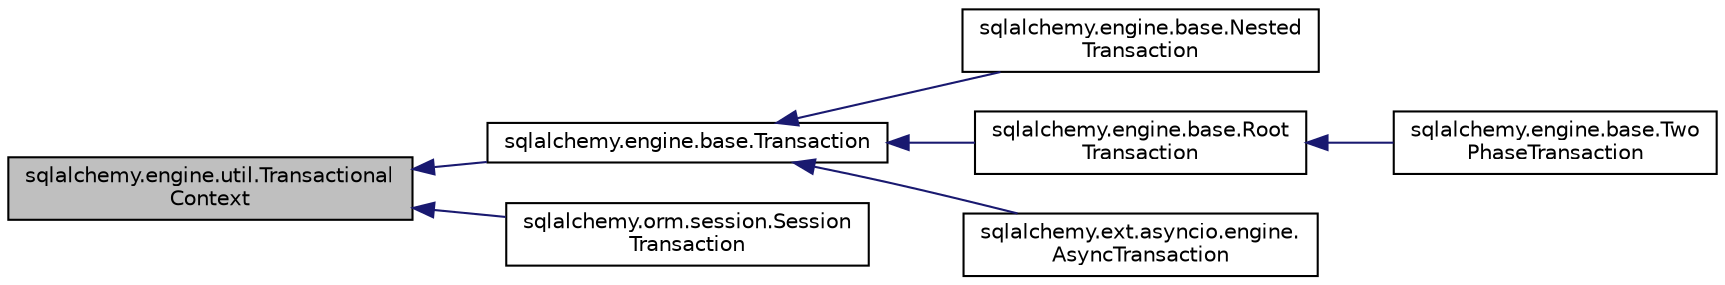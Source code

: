 digraph "sqlalchemy.engine.util.TransactionalContext"
{
 // LATEX_PDF_SIZE
  edge [fontname="Helvetica",fontsize="10",labelfontname="Helvetica",labelfontsize="10"];
  node [fontname="Helvetica",fontsize="10",shape=record];
  rankdir="LR";
  Node1 [label="sqlalchemy.engine.util.Transactional\lContext",height=0.2,width=0.4,color="black", fillcolor="grey75", style="filled", fontcolor="black",tooltip=" "];
  Node1 -> Node2 [dir="back",color="midnightblue",fontsize="10",style="solid",fontname="Helvetica"];
  Node2 [label="sqlalchemy.engine.base.Transaction",height=0.2,width=0.4,color="black", fillcolor="white", style="filled",URL="$classsqlalchemy_1_1engine_1_1base_1_1Transaction.html",tooltip=" "];
  Node2 -> Node3 [dir="back",color="midnightblue",fontsize="10",style="solid",fontname="Helvetica"];
  Node3 [label="sqlalchemy.engine.base.Nested\lTransaction",height=0.2,width=0.4,color="black", fillcolor="white", style="filled",URL="$classsqlalchemy_1_1engine_1_1base_1_1NestedTransaction.html",tooltip=" "];
  Node2 -> Node4 [dir="back",color="midnightblue",fontsize="10",style="solid",fontname="Helvetica"];
  Node4 [label="sqlalchemy.engine.base.Root\lTransaction",height=0.2,width=0.4,color="black", fillcolor="white", style="filled",URL="$classsqlalchemy_1_1engine_1_1base_1_1RootTransaction.html",tooltip=" "];
  Node4 -> Node5 [dir="back",color="midnightblue",fontsize="10",style="solid",fontname="Helvetica"];
  Node5 [label="sqlalchemy.engine.base.Two\lPhaseTransaction",height=0.2,width=0.4,color="black", fillcolor="white", style="filled",URL="$classsqlalchemy_1_1engine_1_1base_1_1TwoPhaseTransaction.html",tooltip=" "];
  Node2 -> Node6 [dir="back",color="midnightblue",fontsize="10",style="solid",fontname="Helvetica"];
  Node6 [label="sqlalchemy.ext.asyncio.engine.\lAsyncTransaction",height=0.2,width=0.4,color="black", fillcolor="white", style="filled",URL="$classsqlalchemy_1_1ext_1_1asyncio_1_1engine_1_1AsyncTransaction.html",tooltip=" "];
  Node1 -> Node7 [dir="back",color="midnightblue",fontsize="10",style="solid",fontname="Helvetica"];
  Node7 [label="sqlalchemy.orm.session.Session\lTransaction",height=0.2,width=0.4,color="black", fillcolor="white", style="filled",URL="$classsqlalchemy_1_1orm_1_1session_1_1SessionTransaction.html",tooltip=" "];
}
